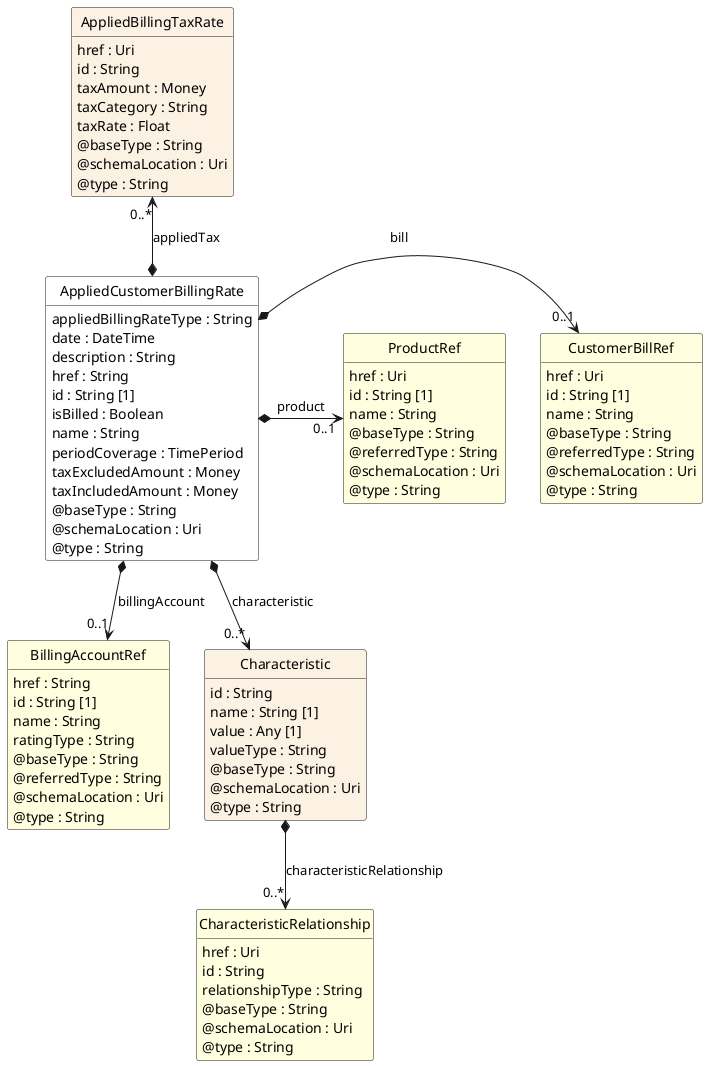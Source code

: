 @startuml
hide circle
hide methods
hide stereotype
show <<Enumeration>> stereotype
skinparam class {
   BackgroundColor<<Enumeration>> #E6F5F7
   BackgroundColor<<Ref>> #FFFFE0
   BackgroundColor<<Pivot>> #FFFFFFF
   BackgroundColor<<SimpleType>> #E2F0DA
   BackgroundColor #FCF2E3
}

class AppliedCustomerBillingRate <<Pivot>> {
    appliedBillingRateType : String
    date : DateTime
    description : String
    href : String
    id : String [1]
    isBilled : Boolean
    name : String
    periodCoverage : TimePeriod
    taxExcludedAmount : Money
    taxIncludedAmount : Money
    @baseType : String
    @schemaLocation : Uri
    @type : String
}

class ProductRef  <<Ref>> {
    href : Uri
    id : String [1]
    name : String
    @baseType : String
    @referredType : String
    @schemaLocation : Uri
    @type : String
}

class CustomerBillRef  <<Ref>> {
    href : Uri
    id : String [1]
    name : String
    @baseType : String
    @referredType : String
    @schemaLocation : Uri
    @type : String
}

class BillingAccountRef  <<Ref>> {
    href : String
    id : String [1]
    name : String
    ratingType : String
    @baseType : String
    @referredType : String
    @schemaLocation : Uri
    @type : String
}

class Characteristic  {
    id : String
    name : String [1]
    value : Any [1]
    valueType : String
    @baseType : String
    @schemaLocation : Uri
    @type : String
}

class CharacteristicRelationship  <<Ref>> {
    href : Uri
    id : String
    relationshipType : String
    @baseType : String
    @schemaLocation : Uri
    @type : String
}

class AppliedBillingTaxRate  {
    href : Uri
    id : String
    taxAmount : Money
    taxCategory : String
    taxRate : Float
    @baseType : String
    @schemaLocation : Uri
    @type : String
}

CustomerBillRef "0..1" <-left-* AppliedCustomerBillingRate : bill

AppliedCustomerBillingRate *-right-> "0..1" ProductRef : product

AppliedBillingTaxRate "0..*" <--* AppliedCustomerBillingRate : appliedTax

AppliedCustomerBillingRate *-->  "0..1" BillingAccountRef : billingAccount

AppliedCustomerBillingRate *-->  "0..*" Characteristic : characteristic

Characteristic *-->  "0..*" CharacteristicRelationship : characteristicRelationship

@enduml